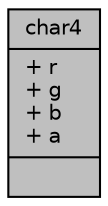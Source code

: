 digraph "char4"
{
 // LATEX_PDF_SIZE
  edge [fontname="Helvetica",fontsize="10",labelfontname="Helvetica",labelfontsize="10"];
  node [fontname="Helvetica",fontsize="10",shape=record];
  Node1 [label="{char4\n|+ r\l+ g\l+ b\l+ a\l|}",height=0.2,width=0.4,color="black", fillcolor="grey75", style="filled", fontcolor="black",tooltip="Represents a 4D vector of uchars for use on both the CPU and GPU."];
}
